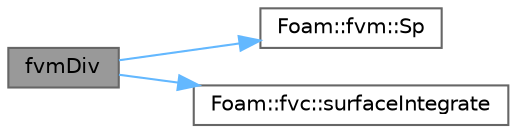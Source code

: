 digraph "fvmDiv"
{
 // LATEX_PDF_SIZE
  bgcolor="transparent";
  edge [fontname=Helvetica,fontsize=10,labelfontname=Helvetica,labelfontsize=10];
  node [fontname=Helvetica,fontsize=10,shape=box,height=0.2,width=0.4];
  rankdir="LR";
  Node1 [id="Node000001",label="fvmDiv",height=0.2,width=0.4,color="gray40", fillcolor="grey60", style="filled", fontcolor="black",tooltip=" "];
  Node1 -> Node2 [id="edge1_Node000001_Node000002",color="steelblue1",style="solid",tooltip=" "];
  Node2 [id="Node000002",label="Foam::fvm::Sp",height=0.2,width=0.4,color="grey40", fillcolor="white", style="filled",URL="$namespaceFoam_1_1fvm.html#af8062d84b43cdfe63a19c1e2e0b6de6a",tooltip=" "];
  Node1 -> Node3 [id="edge2_Node000001_Node000003",color="steelblue1",style="solid",tooltip=" "];
  Node3 [id="Node000003",label="Foam::fvc::surfaceIntegrate",height=0.2,width=0.4,color="grey40", fillcolor="white", style="filled",URL="$namespaceFoam_1_1fvc.html#aba5bf4c91953aa61f90bc35f6d487fd6",tooltip=" "];
}

